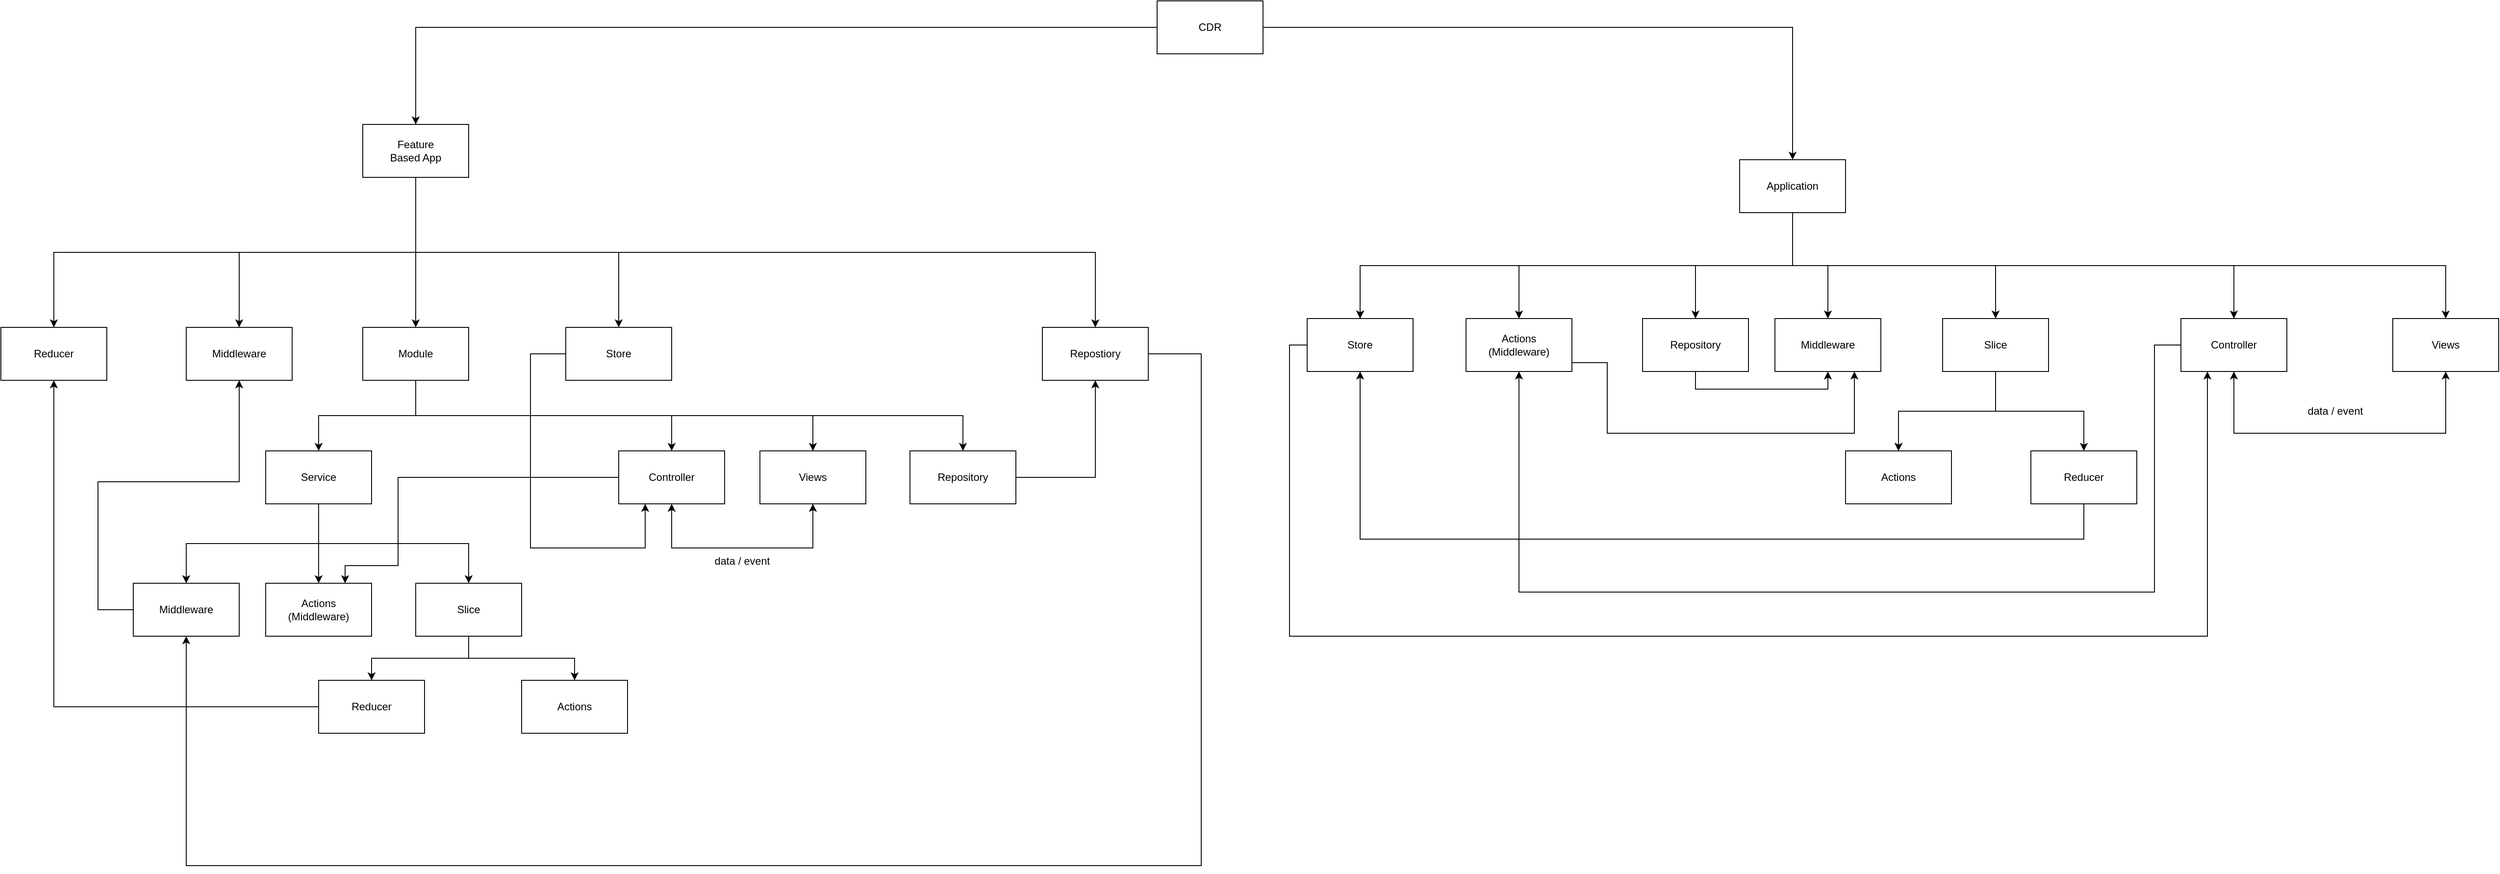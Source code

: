 <mxfile version="21.5.0" type="device">
  <diagram name="Page-1" id="k20kRzRW_qD6dr56-RF6">
    <mxGraphModel dx="1354" dy="610" grid="1" gridSize="10" guides="1" tooltips="1" connect="1" arrows="1" fold="1" page="0" pageScale="1" pageWidth="827" pageHeight="1169" math="0" shadow="0">
      <root>
        <mxCell id="0" />
        <mxCell id="1" parent="0" />
        <mxCell id="TfvfglBcfVOFXyp_d4w6-4" value="" style="edgeStyle=orthogonalEdgeStyle;rounded=0;orthogonalLoop=1;jettySize=auto;html=1;" parent="1" source="TfvfglBcfVOFXyp_d4w6-2" target="TfvfglBcfVOFXyp_d4w6-3" edge="1">
          <mxGeometry relative="1" as="geometry" />
        </mxCell>
        <mxCell id="TfvfglBcfVOFXyp_d4w6-7" value="" style="edgeStyle=orthogonalEdgeStyle;rounded=0;orthogonalLoop=1;jettySize=auto;html=1;" parent="1" source="TfvfglBcfVOFXyp_d4w6-2" target="TfvfglBcfVOFXyp_d4w6-6" edge="1">
          <mxGeometry relative="1" as="geometry" />
        </mxCell>
        <mxCell id="TfvfglBcfVOFXyp_d4w6-2" value="CDR" style="rounded=0;whiteSpace=wrap;html=1;" parent="1" vertex="1">
          <mxGeometry x="1120" y="320" width="120" height="60" as="geometry" />
        </mxCell>
        <mxCell id="TfvfglBcfVOFXyp_d4w6-24" value="" style="edgeStyle=orthogonalEdgeStyle;rounded=0;orthogonalLoop=1;jettySize=auto;html=1;exitX=0.5;exitY=1;exitDx=0;exitDy=0;" parent="1" source="TfvfglBcfVOFXyp_d4w6-3" target="TfvfglBcfVOFXyp_d4w6-23" edge="1">
          <mxGeometry relative="1" as="geometry" />
        </mxCell>
        <mxCell id="TfvfglBcfVOFXyp_d4w6-26" value="" style="edgeStyle=orthogonalEdgeStyle;rounded=0;orthogonalLoop=1;jettySize=auto;html=1;exitX=0.5;exitY=1;exitDx=0;exitDy=0;" parent="1" source="TfvfglBcfVOFXyp_d4w6-3" target="TfvfglBcfVOFXyp_d4w6-25" edge="1">
          <mxGeometry relative="1" as="geometry" />
        </mxCell>
        <mxCell id="TfvfglBcfVOFXyp_d4w6-28" value="" style="edgeStyle=orthogonalEdgeStyle;rounded=0;orthogonalLoop=1;jettySize=auto;html=1;" parent="1" source="TfvfglBcfVOFXyp_d4w6-3" target="TfvfglBcfVOFXyp_d4w6-27" edge="1">
          <mxGeometry relative="1" as="geometry" />
        </mxCell>
        <mxCell id="TfvfglBcfVOFXyp_d4w6-48" value="" style="edgeStyle=orthogonalEdgeStyle;rounded=0;orthogonalLoop=1;jettySize=auto;html=1;exitX=0.5;exitY=1;exitDx=0;exitDy=0;" parent="1" source="TfvfglBcfVOFXyp_d4w6-3" target="TfvfglBcfVOFXyp_d4w6-47" edge="1">
          <mxGeometry relative="1" as="geometry" />
        </mxCell>
        <mxCell id="TfvfglBcfVOFXyp_d4w6-72" value="" style="edgeStyle=orthogonalEdgeStyle;rounded=0;orthogonalLoop=1;jettySize=auto;html=1;exitX=0.5;exitY=1;exitDx=0;exitDy=0;" parent="1" source="TfvfglBcfVOFXyp_d4w6-3" target="TfvfglBcfVOFXyp_d4w6-71" edge="1">
          <mxGeometry relative="1" as="geometry" />
        </mxCell>
        <mxCell id="TfvfglBcfVOFXyp_d4w6-3" value="Feature&lt;br&gt;Based App" style="rounded=0;whiteSpace=wrap;html=1;" parent="1" vertex="1">
          <mxGeometry x="220" y="460" width="120" height="60" as="geometry" />
        </mxCell>
        <mxCell id="TfvfglBcfVOFXyp_d4w6-78" value="" style="edgeStyle=orthogonalEdgeStyle;rounded=0;orthogonalLoop=1;jettySize=auto;html=1;exitX=0.5;exitY=1;exitDx=0;exitDy=0;" parent="1" source="TfvfglBcfVOFXyp_d4w6-6" target="TfvfglBcfVOFXyp_d4w6-77" edge="1">
          <mxGeometry relative="1" as="geometry" />
        </mxCell>
        <mxCell id="TfvfglBcfVOFXyp_d4w6-79" value="" style="edgeStyle=orthogonalEdgeStyle;rounded=0;orthogonalLoop=1;jettySize=auto;html=1;exitX=0.5;exitY=1;exitDx=0;exitDy=0;" parent="1" source="TfvfglBcfVOFXyp_d4w6-6" target="TfvfglBcfVOFXyp_d4w6-77" edge="1">
          <mxGeometry relative="1" as="geometry" />
        </mxCell>
        <mxCell id="TfvfglBcfVOFXyp_d4w6-81" value="" style="edgeStyle=orthogonalEdgeStyle;rounded=0;orthogonalLoop=1;jettySize=auto;html=1;exitX=0.5;exitY=1;exitDx=0;exitDy=0;" parent="1" source="TfvfglBcfVOFXyp_d4w6-6" target="TfvfglBcfVOFXyp_d4w6-80" edge="1">
          <mxGeometry relative="1" as="geometry" />
        </mxCell>
        <mxCell id="TfvfglBcfVOFXyp_d4w6-83" value="" style="edgeStyle=orthogonalEdgeStyle;rounded=0;orthogonalLoop=1;jettySize=auto;html=1;exitX=0.5;exitY=1;exitDx=0;exitDy=0;" parent="1" source="TfvfglBcfVOFXyp_d4w6-6" target="TfvfglBcfVOFXyp_d4w6-82" edge="1">
          <mxGeometry relative="1" as="geometry" />
        </mxCell>
        <mxCell id="TfvfglBcfVOFXyp_d4w6-85" value="" style="edgeStyle=orthogonalEdgeStyle;rounded=0;orthogonalLoop=1;jettySize=auto;html=1;exitX=0.5;exitY=1;exitDx=0;exitDy=0;" parent="1" source="TfvfglBcfVOFXyp_d4w6-6" target="TfvfglBcfVOFXyp_d4w6-84" edge="1">
          <mxGeometry relative="1" as="geometry" />
        </mxCell>
        <mxCell id="TfvfglBcfVOFXyp_d4w6-87" value="" style="edgeStyle=orthogonalEdgeStyle;rounded=0;orthogonalLoop=1;jettySize=auto;html=1;exitX=0.5;exitY=1;exitDx=0;exitDy=0;" parent="1" source="TfvfglBcfVOFXyp_d4w6-6" target="TfvfglBcfVOFXyp_d4w6-86" edge="1">
          <mxGeometry relative="1" as="geometry" />
        </mxCell>
        <mxCell id="TfvfglBcfVOFXyp_d4w6-99" value="" style="edgeStyle=orthogonalEdgeStyle;rounded=0;orthogonalLoop=1;jettySize=auto;html=1;exitX=0.5;exitY=1;exitDx=0;exitDy=0;" parent="1" source="TfvfglBcfVOFXyp_d4w6-6" target="TfvfglBcfVOFXyp_d4w6-98" edge="1">
          <mxGeometry relative="1" as="geometry" />
        </mxCell>
        <mxCell id="TfvfglBcfVOFXyp_d4w6-6" value="Application" style="rounded=0;whiteSpace=wrap;html=1;" parent="1" vertex="1">
          <mxGeometry x="1780" y="500" width="120" height="60" as="geometry" />
        </mxCell>
        <mxCell id="TfvfglBcfVOFXyp_d4w6-23" value="Middleware" style="rounded=0;whiteSpace=wrap;html=1;" parent="1" vertex="1">
          <mxGeometry x="20" y="690" width="120" height="60" as="geometry" />
        </mxCell>
        <mxCell id="TfvfglBcfVOFXyp_d4w6-76" value="" style="edgeStyle=orthogonalEdgeStyle;rounded=0;orthogonalLoop=1;jettySize=auto;html=1;entryX=0.5;entryY=1;entryDx=0;entryDy=0;exitX=1;exitY=0.5;exitDx=0;exitDy=0;" parent="1" source="TfvfglBcfVOFXyp_d4w6-25" target="TfvfglBcfVOFXyp_d4w6-33" edge="1">
          <mxGeometry relative="1" as="geometry">
            <mxPoint x="1110" y="920" as="targetPoint" />
            <Array as="points">
              <mxPoint x="1170" y="720" />
              <mxPoint x="1170" y="1300" />
              <mxPoint x="20" y="1300" />
            </Array>
          </mxGeometry>
        </mxCell>
        <mxCell id="TfvfglBcfVOFXyp_d4w6-25" value="Repostiory" style="rounded=0;whiteSpace=wrap;html=1;" parent="1" vertex="1">
          <mxGeometry x="990" y="690" width="120" height="60" as="geometry" />
        </mxCell>
        <mxCell id="TfvfglBcfVOFXyp_d4w6-30" value="" style="edgeStyle=orthogonalEdgeStyle;rounded=0;orthogonalLoop=1;jettySize=auto;html=1;" parent="1" source="TfvfglBcfVOFXyp_d4w6-27" target="TfvfglBcfVOFXyp_d4w6-29" edge="1">
          <mxGeometry relative="1" as="geometry" />
        </mxCell>
        <mxCell id="TfvfglBcfVOFXyp_d4w6-32" value="" style="edgeStyle=orthogonalEdgeStyle;rounded=0;orthogonalLoop=1;jettySize=auto;html=1;exitX=0.5;exitY=1;exitDx=0;exitDy=0;" parent="1" source="TfvfglBcfVOFXyp_d4w6-27" target="TfvfglBcfVOFXyp_d4w6-31" edge="1">
          <mxGeometry relative="1" as="geometry" />
        </mxCell>
        <mxCell id="TfvfglBcfVOFXyp_d4w6-61" value="" style="edgeStyle=orthogonalEdgeStyle;rounded=0;orthogonalLoop=1;jettySize=auto;html=1;exitX=0.5;exitY=1;exitDx=0;exitDy=0;" parent="1" source="TfvfglBcfVOFXyp_d4w6-27" target="TfvfglBcfVOFXyp_d4w6-60" edge="1">
          <mxGeometry relative="1" as="geometry" />
        </mxCell>
        <mxCell id="TfvfglBcfVOFXyp_d4w6-63" value="" style="edgeStyle=orthogonalEdgeStyle;rounded=0;orthogonalLoop=1;jettySize=auto;html=1;exitX=0.5;exitY=1;exitDx=0;exitDy=0;" parent="1" source="TfvfglBcfVOFXyp_d4w6-27" target="TfvfglBcfVOFXyp_d4w6-62" edge="1">
          <mxGeometry relative="1" as="geometry" />
        </mxCell>
        <mxCell id="TfvfglBcfVOFXyp_d4w6-27" value="Module" style="rounded=0;whiteSpace=wrap;html=1;" parent="1" vertex="1">
          <mxGeometry x="220" y="690" width="120" height="60" as="geometry" />
        </mxCell>
        <mxCell id="TfvfglBcfVOFXyp_d4w6-34" value="" style="edgeStyle=orthogonalEdgeStyle;rounded=0;orthogonalLoop=1;jettySize=auto;html=1;exitX=0.5;exitY=1;exitDx=0;exitDy=0;" parent="1" source="TfvfglBcfVOFXyp_d4w6-29" target="TfvfglBcfVOFXyp_d4w6-33" edge="1">
          <mxGeometry relative="1" as="geometry" />
        </mxCell>
        <mxCell id="TfvfglBcfVOFXyp_d4w6-36" value="" style="edgeStyle=orthogonalEdgeStyle;rounded=0;orthogonalLoop=1;jettySize=auto;html=1;exitX=0.5;exitY=1;exitDx=0;exitDy=0;" parent="1" source="TfvfglBcfVOFXyp_d4w6-29" target="TfvfglBcfVOFXyp_d4w6-35" edge="1">
          <mxGeometry relative="1" as="geometry" />
        </mxCell>
        <mxCell id="TfvfglBcfVOFXyp_d4w6-38" value="" style="edgeStyle=orthogonalEdgeStyle;rounded=0;orthogonalLoop=1;jettySize=auto;html=1;" parent="1" source="TfvfglBcfVOFXyp_d4w6-29" target="TfvfglBcfVOFXyp_d4w6-37" edge="1">
          <mxGeometry relative="1" as="geometry" />
        </mxCell>
        <mxCell id="TfvfglBcfVOFXyp_d4w6-29" value="Service" style="rounded=0;whiteSpace=wrap;html=1;" parent="1" vertex="1">
          <mxGeometry x="110" y="830" width="120" height="60" as="geometry" />
        </mxCell>
        <mxCell id="TfvfglBcfVOFXyp_d4w6-40" value="" style="edgeStyle=orthogonalEdgeStyle;rounded=0;orthogonalLoop=1;jettySize=auto;html=1;entryX=0.5;entryY=1;entryDx=0;entryDy=0;" parent="1" source="TfvfglBcfVOFXyp_d4w6-31" target="TfvfglBcfVOFXyp_d4w6-25" edge="1">
          <mxGeometry relative="1" as="geometry">
            <mxPoint x="720" y="900" as="targetPoint" />
          </mxGeometry>
        </mxCell>
        <mxCell id="TfvfglBcfVOFXyp_d4w6-31" value="Repository" style="rounded=0;whiteSpace=wrap;html=1;" parent="1" vertex="1">
          <mxGeometry x="840" y="830" width="120" height="60" as="geometry" />
        </mxCell>
        <mxCell id="TfvfglBcfVOFXyp_d4w6-57" value="" style="edgeStyle=orthogonalEdgeStyle;rounded=0;orthogonalLoop=1;jettySize=auto;html=1;entryX=0.5;entryY=1;entryDx=0;entryDy=0;" parent="1" source="TfvfglBcfVOFXyp_d4w6-33" target="TfvfglBcfVOFXyp_d4w6-23" edge="1">
          <mxGeometry relative="1" as="geometry">
            <mxPoint x="-120" y="1010" as="targetPoint" />
            <Array as="points">
              <mxPoint x="-80" y="1010" />
              <mxPoint x="-80" y="865" />
              <mxPoint x="80" y="865" />
            </Array>
          </mxGeometry>
        </mxCell>
        <mxCell id="TfvfglBcfVOFXyp_d4w6-33" value="Middleware" style="rounded=0;whiteSpace=wrap;html=1;" parent="1" vertex="1">
          <mxGeometry x="-40" y="980" width="120" height="60" as="geometry" />
        </mxCell>
        <mxCell id="TfvfglBcfVOFXyp_d4w6-50" value="" style="edgeStyle=orthogonalEdgeStyle;rounded=0;orthogonalLoop=1;jettySize=auto;html=1;" parent="1" source="TfvfglBcfVOFXyp_d4w6-35" target="TfvfglBcfVOFXyp_d4w6-49" edge="1">
          <mxGeometry relative="1" as="geometry" />
        </mxCell>
        <mxCell id="TfvfglBcfVOFXyp_d4w6-52" value="" style="edgeStyle=orthogonalEdgeStyle;rounded=0;orthogonalLoop=1;jettySize=auto;html=1;" parent="1" source="TfvfglBcfVOFXyp_d4w6-35" target="TfvfglBcfVOFXyp_d4w6-51" edge="1">
          <mxGeometry relative="1" as="geometry" />
        </mxCell>
        <mxCell id="TfvfglBcfVOFXyp_d4w6-35" value="Slice" style="rounded=0;whiteSpace=wrap;html=1;" parent="1" vertex="1">
          <mxGeometry x="280" y="980" width="120" height="60" as="geometry" />
        </mxCell>
        <mxCell id="TfvfglBcfVOFXyp_d4w6-37" value="Actions&lt;br&gt;(Middleware)" style="rounded=0;whiteSpace=wrap;html=1;" parent="1" vertex="1">
          <mxGeometry x="110" y="980" width="120" height="60" as="geometry" />
        </mxCell>
        <mxCell id="TfvfglBcfVOFXyp_d4w6-47" value="Reducer" style="rounded=0;whiteSpace=wrap;html=1;" parent="1" vertex="1">
          <mxGeometry x="-190" y="690" width="120" height="60" as="geometry" />
        </mxCell>
        <mxCell id="TfvfglBcfVOFXyp_d4w6-54" value="" style="edgeStyle=orthogonalEdgeStyle;rounded=0;orthogonalLoop=1;jettySize=auto;html=1;entryX=0.5;entryY=1;entryDx=0;entryDy=0;" parent="1" source="TfvfglBcfVOFXyp_d4w6-49" target="TfvfglBcfVOFXyp_d4w6-47" edge="1">
          <mxGeometry relative="1" as="geometry">
            <mxPoint x="90" y="1120" as="targetPoint" />
          </mxGeometry>
        </mxCell>
        <mxCell id="TfvfglBcfVOFXyp_d4w6-49" value="Reducer" style="rounded=0;whiteSpace=wrap;html=1;" parent="1" vertex="1">
          <mxGeometry x="170" y="1090" width="120" height="60" as="geometry" />
        </mxCell>
        <mxCell id="TfvfglBcfVOFXyp_d4w6-51" value="Actions" style="rounded=0;whiteSpace=wrap;html=1;" parent="1" vertex="1">
          <mxGeometry x="400" y="1090" width="120" height="60" as="geometry" />
        </mxCell>
        <mxCell id="TfvfglBcfVOFXyp_d4w6-70" value="" style="edgeStyle=orthogonalEdgeStyle;rounded=0;orthogonalLoop=1;jettySize=auto;html=1;entryX=0.75;entryY=0;entryDx=0;entryDy=0;" parent="1" source="TfvfglBcfVOFXyp_d4w6-60" target="TfvfglBcfVOFXyp_d4w6-37" edge="1">
          <mxGeometry relative="1" as="geometry">
            <mxPoint x="430" y="860" as="targetPoint" />
            <Array as="points">
              <mxPoint x="260" y="860" />
              <mxPoint x="260" y="960" />
              <mxPoint x="200" y="960" />
            </Array>
          </mxGeometry>
        </mxCell>
        <mxCell id="TfvfglBcfVOFXyp_d4w6-60" value="Controller" style="rounded=0;whiteSpace=wrap;html=1;" parent="1" vertex="1">
          <mxGeometry x="510" y="830" width="120" height="60" as="geometry" />
        </mxCell>
        <mxCell id="TfvfglBcfVOFXyp_d4w6-62" value="Views" style="rounded=0;whiteSpace=wrap;html=1;" parent="1" vertex="1">
          <mxGeometry x="670" y="830" width="120" height="60" as="geometry" />
        </mxCell>
        <mxCell id="TfvfglBcfVOFXyp_d4w6-66" value="" style="endArrow=classic;startArrow=classic;html=1;rounded=0;exitX=0.5;exitY=1;exitDx=0;exitDy=0;entryX=0.5;entryY=1;entryDx=0;entryDy=0;" parent="1" source="TfvfglBcfVOFXyp_d4w6-60" target="TfvfglBcfVOFXyp_d4w6-62" edge="1">
          <mxGeometry width="50" height="50" relative="1" as="geometry">
            <mxPoint x="570" y="970" as="sourcePoint" />
            <mxPoint x="620" y="920" as="targetPoint" />
            <Array as="points">
              <mxPoint x="570" y="940" />
              <mxPoint x="650" y="940" />
              <mxPoint x="730" y="940" />
            </Array>
          </mxGeometry>
        </mxCell>
        <mxCell id="TfvfglBcfVOFXyp_d4w6-67" value="data / event" style="text;html=1;strokeColor=none;fillColor=none;align=center;verticalAlign=middle;whiteSpace=wrap;rounded=0;" parent="1" vertex="1">
          <mxGeometry x="610" y="940" width="80" height="30" as="geometry" />
        </mxCell>
        <mxCell id="TfvfglBcfVOFXyp_d4w6-71" value="Store" style="rounded=0;whiteSpace=wrap;html=1;" parent="1" vertex="1">
          <mxGeometry x="450" y="690" width="120" height="60" as="geometry" />
        </mxCell>
        <mxCell id="TfvfglBcfVOFXyp_d4w6-74" value="" style="endArrow=classic;html=1;rounded=0;entryX=0.25;entryY=1;entryDx=0;entryDy=0;exitX=0;exitY=0.5;exitDx=0;exitDy=0;" parent="1" source="TfvfglBcfVOFXyp_d4w6-71" target="TfvfglBcfVOFXyp_d4w6-60" edge="1">
          <mxGeometry width="50" height="50" relative="1" as="geometry">
            <mxPoint x="390" y="710" as="sourcePoint" />
            <mxPoint x="490" y="940" as="targetPoint" />
            <Array as="points">
              <mxPoint x="410" y="720" />
              <mxPoint x="410" y="940" />
              <mxPoint x="450" y="940" />
              <mxPoint x="540" y="940" />
            </Array>
          </mxGeometry>
        </mxCell>
        <mxCell id="TfvfglBcfVOFXyp_d4w6-108" value="" style="edgeStyle=orthogonalEdgeStyle;rounded=0;orthogonalLoop=1;jettySize=auto;html=1;entryX=0.25;entryY=1;entryDx=0;entryDy=0;exitX=0;exitY=0.5;exitDx=0;exitDy=0;" parent="1" source="TfvfglBcfVOFXyp_d4w6-77" target="TfvfglBcfVOFXyp_d4w6-98" edge="1">
          <mxGeometry relative="1" as="geometry">
            <mxPoint x="1210" y="710" as="targetPoint" />
            <Array as="points">
              <mxPoint x="1270" y="710" />
              <mxPoint x="1270" y="1040" />
              <mxPoint x="2310" y="1040" />
            </Array>
          </mxGeometry>
        </mxCell>
        <mxCell id="TfvfglBcfVOFXyp_d4w6-77" value="Store" style="rounded=0;whiteSpace=wrap;html=1;" parent="1" vertex="1">
          <mxGeometry x="1290" y="680" width="120" height="60" as="geometry" />
        </mxCell>
        <mxCell id="TfvfglBcfVOFXyp_d4w6-111" value="" style="edgeStyle=orthogonalEdgeStyle;rounded=0;orthogonalLoop=1;jettySize=auto;html=1;entryX=0.75;entryY=1;entryDx=0;entryDy=0;" parent="1" target="TfvfglBcfVOFXyp_d4w6-84" edge="1">
          <mxGeometry relative="1" as="geometry">
            <mxPoint x="1590" y="730" as="sourcePoint" />
            <mxPoint x="1910" y="760" as="targetPoint" />
            <Array as="points">
              <mxPoint x="1630" y="730" />
              <mxPoint x="1630" y="810" />
              <mxPoint x="1910" y="810" />
            </Array>
          </mxGeometry>
        </mxCell>
        <mxCell id="TfvfglBcfVOFXyp_d4w6-80" value="Actions&lt;br&gt;(Middleware)" style="rounded=0;whiteSpace=wrap;html=1;" parent="1" vertex="1">
          <mxGeometry x="1470" y="680" width="120" height="60" as="geometry" />
        </mxCell>
        <mxCell id="TfvfglBcfVOFXyp_d4w6-97" value="" style="edgeStyle=orthogonalEdgeStyle;rounded=0;orthogonalLoop=1;jettySize=auto;html=1;entryX=0.5;entryY=1;entryDx=0;entryDy=0;exitX=0.5;exitY=1;exitDx=0;exitDy=0;" parent="1" source="TfvfglBcfVOFXyp_d4w6-82" target="TfvfglBcfVOFXyp_d4w6-84" edge="1">
          <mxGeometry relative="1" as="geometry">
            <mxPoint x="1700" y="820" as="targetPoint" />
          </mxGeometry>
        </mxCell>
        <mxCell id="TfvfglBcfVOFXyp_d4w6-82" value="Repository" style="rounded=0;whiteSpace=wrap;html=1;" parent="1" vertex="1">
          <mxGeometry x="1670" y="680" width="120" height="60" as="geometry" />
        </mxCell>
        <mxCell id="TfvfglBcfVOFXyp_d4w6-84" value="Middleware" style="rounded=0;whiteSpace=wrap;html=1;" parent="1" vertex="1">
          <mxGeometry x="1820" y="680" width="120" height="60" as="geometry" />
        </mxCell>
        <mxCell id="TfvfglBcfVOFXyp_d4w6-89" value="" style="edgeStyle=orthogonalEdgeStyle;rounded=0;orthogonalLoop=1;jettySize=auto;html=1;" parent="1" source="TfvfglBcfVOFXyp_d4w6-86" target="TfvfglBcfVOFXyp_d4w6-88" edge="1">
          <mxGeometry relative="1" as="geometry" />
        </mxCell>
        <mxCell id="TfvfglBcfVOFXyp_d4w6-90" value="" style="edgeStyle=orthogonalEdgeStyle;rounded=0;orthogonalLoop=1;jettySize=auto;html=1;" parent="1" source="TfvfglBcfVOFXyp_d4w6-86" target="TfvfglBcfVOFXyp_d4w6-88" edge="1">
          <mxGeometry relative="1" as="geometry" />
        </mxCell>
        <mxCell id="TfvfglBcfVOFXyp_d4w6-92" value="" style="edgeStyle=orthogonalEdgeStyle;rounded=0;orthogonalLoop=1;jettySize=auto;html=1;" parent="1" source="TfvfglBcfVOFXyp_d4w6-86" target="TfvfglBcfVOFXyp_d4w6-91" edge="1">
          <mxGeometry relative="1" as="geometry" />
        </mxCell>
        <mxCell id="TfvfglBcfVOFXyp_d4w6-86" value="Slice" style="rounded=0;whiteSpace=wrap;html=1;" parent="1" vertex="1">
          <mxGeometry x="2010" y="680" width="120" height="60" as="geometry" />
        </mxCell>
        <mxCell id="TfvfglBcfVOFXyp_d4w6-88" value="Actions" style="rounded=0;whiteSpace=wrap;html=1;" parent="1" vertex="1">
          <mxGeometry x="1900" y="830" width="120" height="60" as="geometry" />
        </mxCell>
        <mxCell id="TfvfglBcfVOFXyp_d4w6-94" value="" style="edgeStyle=orthogonalEdgeStyle;rounded=0;orthogonalLoop=1;jettySize=auto;html=1;entryX=0.5;entryY=1;entryDx=0;entryDy=0;" parent="1" source="TfvfglBcfVOFXyp_d4w6-91" target="TfvfglBcfVOFXyp_d4w6-77" edge="1">
          <mxGeometry relative="1" as="geometry">
            <mxPoint x="2060" y="1010" as="targetPoint" />
            <Array as="points">
              <mxPoint x="2170" y="930" />
              <mxPoint x="1350" y="930" />
            </Array>
          </mxGeometry>
        </mxCell>
        <mxCell id="TfvfglBcfVOFXyp_d4w6-91" value="Reducer" style="rounded=0;whiteSpace=wrap;html=1;" parent="1" vertex="1">
          <mxGeometry x="2110" y="830" width="120" height="60" as="geometry" />
        </mxCell>
        <mxCell id="TfvfglBcfVOFXyp_d4w6-110" value="" style="edgeStyle=orthogonalEdgeStyle;rounded=0;orthogonalLoop=1;jettySize=auto;html=1;entryX=0.5;entryY=1;entryDx=0;entryDy=0;exitX=0;exitY=0.5;exitDx=0;exitDy=0;" parent="1" source="TfvfglBcfVOFXyp_d4w6-98" target="TfvfglBcfVOFXyp_d4w6-80" edge="1">
          <mxGeometry relative="1" as="geometry">
            <mxPoint x="2200" y="710" as="targetPoint" />
            <Array as="points">
              <mxPoint x="2250" y="710" />
              <mxPoint x="2250" y="990" />
              <mxPoint x="1530" y="990" />
            </Array>
          </mxGeometry>
        </mxCell>
        <mxCell id="TfvfglBcfVOFXyp_d4w6-98" value="Controller" style="rounded=0;whiteSpace=wrap;html=1;" parent="1" vertex="1">
          <mxGeometry x="2280" y="680" width="120" height="60" as="geometry" />
        </mxCell>
        <mxCell id="TfvfglBcfVOFXyp_d4w6-101" value="Views" style="rounded=0;whiteSpace=wrap;html=1;" parent="1" vertex="1">
          <mxGeometry x="2520" y="680" width="120" height="60" as="geometry" />
        </mxCell>
        <mxCell id="TfvfglBcfVOFXyp_d4w6-102" value="" style="edgeStyle=orthogonalEdgeStyle;rounded=0;orthogonalLoop=1;jettySize=auto;html=1;exitX=0.5;exitY=1;exitDx=0;exitDy=0;" parent="1" source="TfvfglBcfVOFXyp_d4w6-6" target="TfvfglBcfVOFXyp_d4w6-101" edge="1">
          <mxGeometry relative="1" as="geometry">
            <mxPoint x="2040" y="560" as="sourcePoint" />
          </mxGeometry>
        </mxCell>
        <mxCell id="TfvfglBcfVOFXyp_d4w6-105" value="" style="endArrow=classic;startArrow=classic;html=1;rounded=0;exitX=0.5;exitY=1;exitDx=0;exitDy=0;entryX=0.5;entryY=1;entryDx=0;entryDy=0;" parent="1" source="TfvfglBcfVOFXyp_d4w6-98" target="TfvfglBcfVOFXyp_d4w6-101" edge="1">
          <mxGeometry width="50" height="50" relative="1" as="geometry">
            <mxPoint x="2450" y="800" as="sourcePoint" />
            <mxPoint x="2500" y="750" as="targetPoint" />
            <Array as="points">
              <mxPoint x="2340" y="810" />
              <mxPoint x="2580" y="810" />
            </Array>
          </mxGeometry>
        </mxCell>
        <mxCell id="TfvfglBcfVOFXyp_d4w6-106" value="data / event" style="text;html=1;strokeColor=none;fillColor=none;align=center;verticalAlign=middle;whiteSpace=wrap;rounded=0;" parent="1" vertex="1">
          <mxGeometry x="2410" y="770" width="90" height="30" as="geometry" />
        </mxCell>
      </root>
    </mxGraphModel>
  </diagram>
</mxfile>
